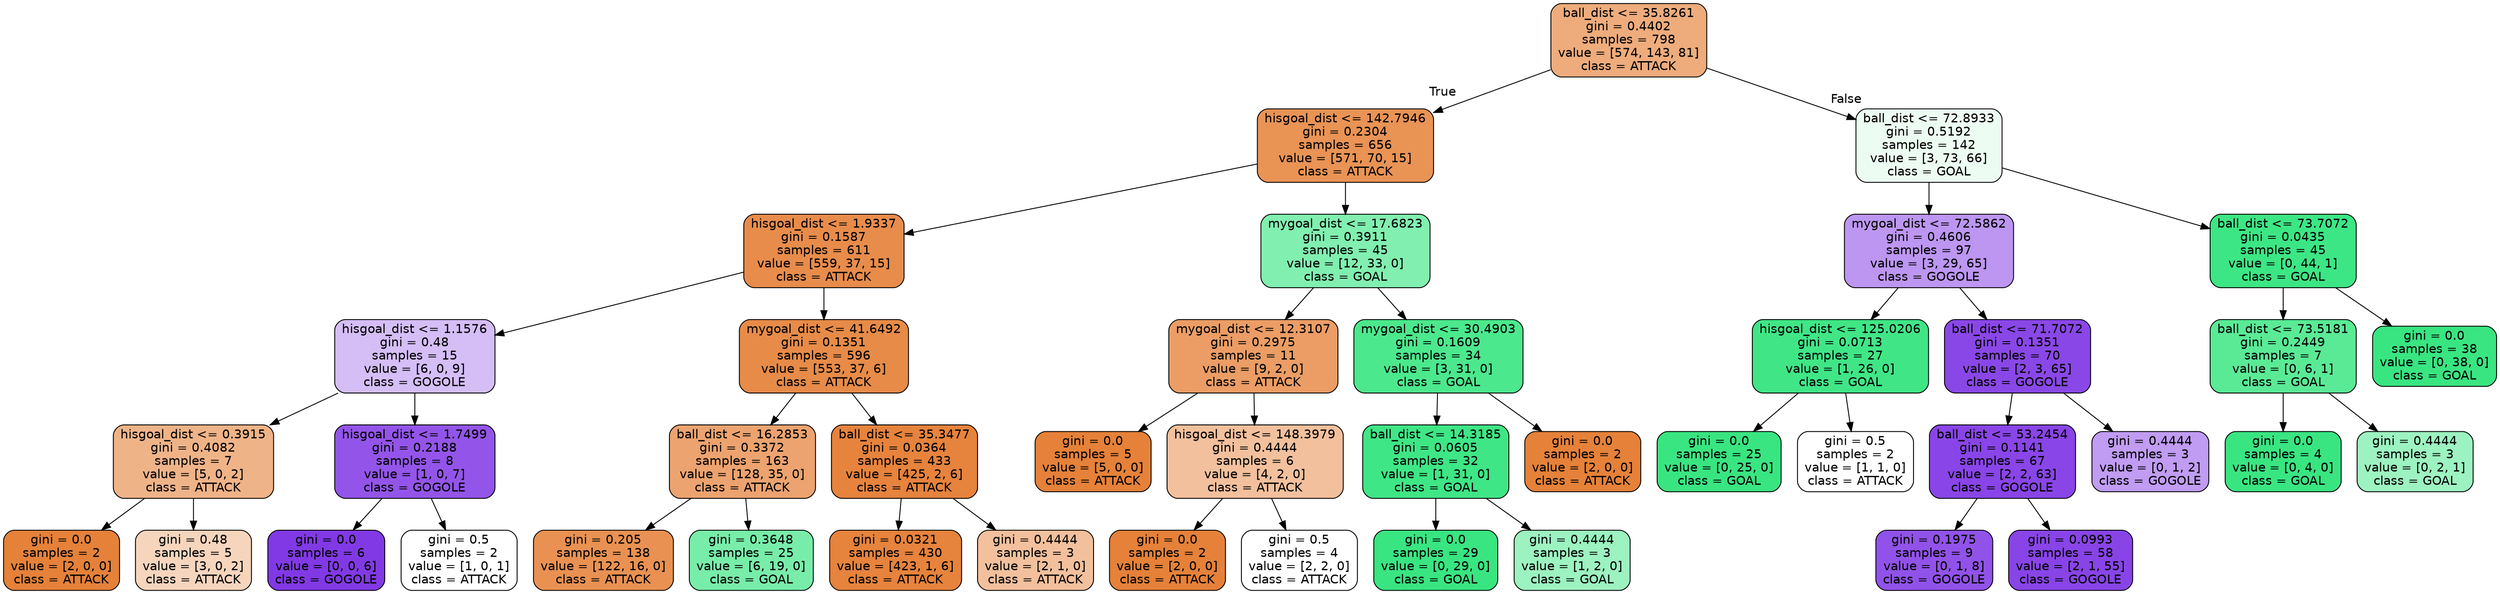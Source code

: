 digraph Tree {
node [shape=box, style="filled, rounded", color="black", fontname=helvetica] ;
edge [fontname=helvetica] ;
0 [label="ball_dist <= 35.8261\ngini = 0.4402\nsamples = 798\nvalue = [574, 143, 81]\nclass = ATTACK", fillcolor="#e58139a8"] ;
1 [label="hisgoal_dist <= 142.7946\ngini = 0.2304\nsamples = 656\nvalue = [571, 70, 15]\nclass = ATTACK", fillcolor="#e58139da"] ;
0 -> 1 [labeldistance=2.5, labelangle=45, headlabel="True"] ;
2 [label="hisgoal_dist <= 1.9337\ngini = 0.1587\nsamples = 611\nvalue = [559, 37, 15]\nclass = ATTACK", fillcolor="#e58139e8"] ;
1 -> 2 ;
3 [label="hisgoal_dist <= 1.1576\ngini = 0.48\nsamples = 15\nvalue = [6, 0, 9]\nclass = GOGOLE", fillcolor="#8139e555"] ;
2 -> 3 ;
4 [label="hisgoal_dist <= 0.3915\ngini = 0.4082\nsamples = 7\nvalue = [5, 0, 2]\nclass = ATTACK", fillcolor="#e5813999"] ;
3 -> 4 ;
5 [label="gini = 0.0\nsamples = 2\nvalue = [2, 0, 0]\nclass = ATTACK", fillcolor="#e58139ff"] ;
4 -> 5 ;
6 [label="gini = 0.48\nsamples = 5\nvalue = [3, 0, 2]\nclass = ATTACK", fillcolor="#e5813955"] ;
4 -> 6 ;
7 [label="hisgoal_dist <= 1.7499\ngini = 0.2188\nsamples = 8\nvalue = [1, 0, 7]\nclass = GOGOLE", fillcolor="#8139e5db"] ;
3 -> 7 ;
8 [label="gini = 0.0\nsamples = 6\nvalue = [0, 0, 6]\nclass = GOGOLE", fillcolor="#8139e5ff"] ;
7 -> 8 ;
9 [label="gini = 0.5\nsamples = 2\nvalue = [1, 0, 1]\nclass = ATTACK", fillcolor="#e5813900"] ;
7 -> 9 ;
10 [label="mygoal_dist <= 41.6492\ngini = 0.1351\nsamples = 596\nvalue = [553, 37, 6]\nclass = ATTACK", fillcolor="#e58139eb"] ;
2 -> 10 ;
11 [label="ball_dist <= 16.2853\ngini = 0.3372\nsamples = 163\nvalue = [128, 35, 0]\nclass = ATTACK", fillcolor="#e58139b9"] ;
10 -> 11 ;
12 [label="gini = 0.205\nsamples = 138\nvalue = [122, 16, 0]\nclass = ATTACK", fillcolor="#e58139de"] ;
11 -> 12 ;
13 [label="gini = 0.3648\nsamples = 25\nvalue = [6, 19, 0]\nclass = GOAL", fillcolor="#39e581ae"] ;
11 -> 13 ;
14 [label="ball_dist <= 35.3477\ngini = 0.0364\nsamples = 433\nvalue = [425, 2, 6]\nclass = ATTACK", fillcolor="#e58139fa"] ;
10 -> 14 ;
15 [label="gini = 0.0321\nsamples = 430\nvalue = [423, 1, 6]\nclass = ATTACK", fillcolor="#e58139fb"] ;
14 -> 15 ;
16 [label="gini = 0.4444\nsamples = 3\nvalue = [2, 1, 0]\nclass = ATTACK", fillcolor="#e581397f"] ;
14 -> 16 ;
17 [label="mygoal_dist <= 17.6823\ngini = 0.3911\nsamples = 45\nvalue = [12, 33, 0]\nclass = GOAL", fillcolor="#39e581a2"] ;
1 -> 17 ;
18 [label="mygoal_dist <= 12.3107\ngini = 0.2975\nsamples = 11\nvalue = [9, 2, 0]\nclass = ATTACK", fillcolor="#e58139c6"] ;
17 -> 18 ;
19 [label="gini = 0.0\nsamples = 5\nvalue = [5, 0, 0]\nclass = ATTACK", fillcolor="#e58139ff"] ;
18 -> 19 ;
20 [label="hisgoal_dist <= 148.3979\ngini = 0.4444\nsamples = 6\nvalue = [4, 2, 0]\nclass = ATTACK", fillcolor="#e581397f"] ;
18 -> 20 ;
21 [label="gini = 0.0\nsamples = 2\nvalue = [2, 0, 0]\nclass = ATTACK", fillcolor="#e58139ff"] ;
20 -> 21 ;
22 [label="gini = 0.5\nsamples = 4\nvalue = [2, 2, 0]\nclass = ATTACK", fillcolor="#e5813900"] ;
20 -> 22 ;
23 [label="mygoal_dist <= 30.4903\ngini = 0.1609\nsamples = 34\nvalue = [3, 31, 0]\nclass = GOAL", fillcolor="#39e581e6"] ;
17 -> 23 ;
24 [label="ball_dist <= 14.3185\ngini = 0.0605\nsamples = 32\nvalue = [1, 31, 0]\nclass = GOAL", fillcolor="#39e581f7"] ;
23 -> 24 ;
25 [label="gini = 0.0\nsamples = 29\nvalue = [0, 29, 0]\nclass = GOAL", fillcolor="#39e581ff"] ;
24 -> 25 ;
26 [label="gini = 0.4444\nsamples = 3\nvalue = [1, 2, 0]\nclass = GOAL", fillcolor="#39e5817f"] ;
24 -> 26 ;
27 [label="gini = 0.0\nsamples = 2\nvalue = [2, 0, 0]\nclass = ATTACK", fillcolor="#e58139ff"] ;
23 -> 27 ;
28 [label="ball_dist <= 72.8933\ngini = 0.5192\nsamples = 142\nvalue = [3, 73, 66]\nclass = GOAL", fillcolor="#39e58117"] ;
0 -> 28 [labeldistance=2.5, labelangle=-45, headlabel="False"] ;
29 [label="mygoal_dist <= 72.5862\ngini = 0.4606\nsamples = 97\nvalue = [3, 29, 65]\nclass = GOGOLE", fillcolor="#8139e587"] ;
28 -> 29 ;
30 [label="hisgoal_dist <= 125.0206\ngini = 0.0713\nsamples = 27\nvalue = [1, 26, 0]\nclass = GOAL", fillcolor="#39e581f5"] ;
29 -> 30 ;
31 [label="gini = 0.0\nsamples = 25\nvalue = [0, 25, 0]\nclass = GOAL", fillcolor="#39e581ff"] ;
30 -> 31 ;
32 [label="gini = 0.5\nsamples = 2\nvalue = [1, 1, 0]\nclass = ATTACK", fillcolor="#e5813900"] ;
30 -> 32 ;
33 [label="ball_dist <= 71.7072\ngini = 0.1351\nsamples = 70\nvalue = [2, 3, 65]\nclass = GOGOLE", fillcolor="#8139e5ec"] ;
29 -> 33 ;
34 [label="ball_dist <= 53.2454\ngini = 0.1141\nsamples = 67\nvalue = [2, 2, 63]\nclass = GOGOLE", fillcolor="#8139e5ef"] ;
33 -> 34 ;
35 [label="gini = 0.1975\nsamples = 9\nvalue = [0, 1, 8]\nclass = GOGOLE", fillcolor="#8139e5df"] ;
34 -> 35 ;
36 [label="gini = 0.0993\nsamples = 58\nvalue = [2, 1, 55]\nclass = GOGOLE", fillcolor="#8139e5f1"] ;
34 -> 36 ;
37 [label="gini = 0.4444\nsamples = 3\nvalue = [0, 1, 2]\nclass = GOGOLE", fillcolor="#8139e57f"] ;
33 -> 37 ;
38 [label="ball_dist <= 73.7072\ngini = 0.0435\nsamples = 45\nvalue = [0, 44, 1]\nclass = GOAL", fillcolor="#39e581f9"] ;
28 -> 38 ;
39 [label="ball_dist <= 73.5181\ngini = 0.2449\nsamples = 7\nvalue = [0, 6, 1]\nclass = GOAL", fillcolor="#39e581d4"] ;
38 -> 39 ;
40 [label="gini = 0.0\nsamples = 4\nvalue = [0, 4, 0]\nclass = GOAL", fillcolor="#39e581ff"] ;
39 -> 40 ;
41 [label="gini = 0.4444\nsamples = 3\nvalue = [0, 2, 1]\nclass = GOAL", fillcolor="#39e5817f"] ;
39 -> 41 ;
42 [label="gini = 0.0\nsamples = 38\nvalue = [0, 38, 0]\nclass = GOAL", fillcolor="#39e581ff"] ;
38 -> 42 ;
}